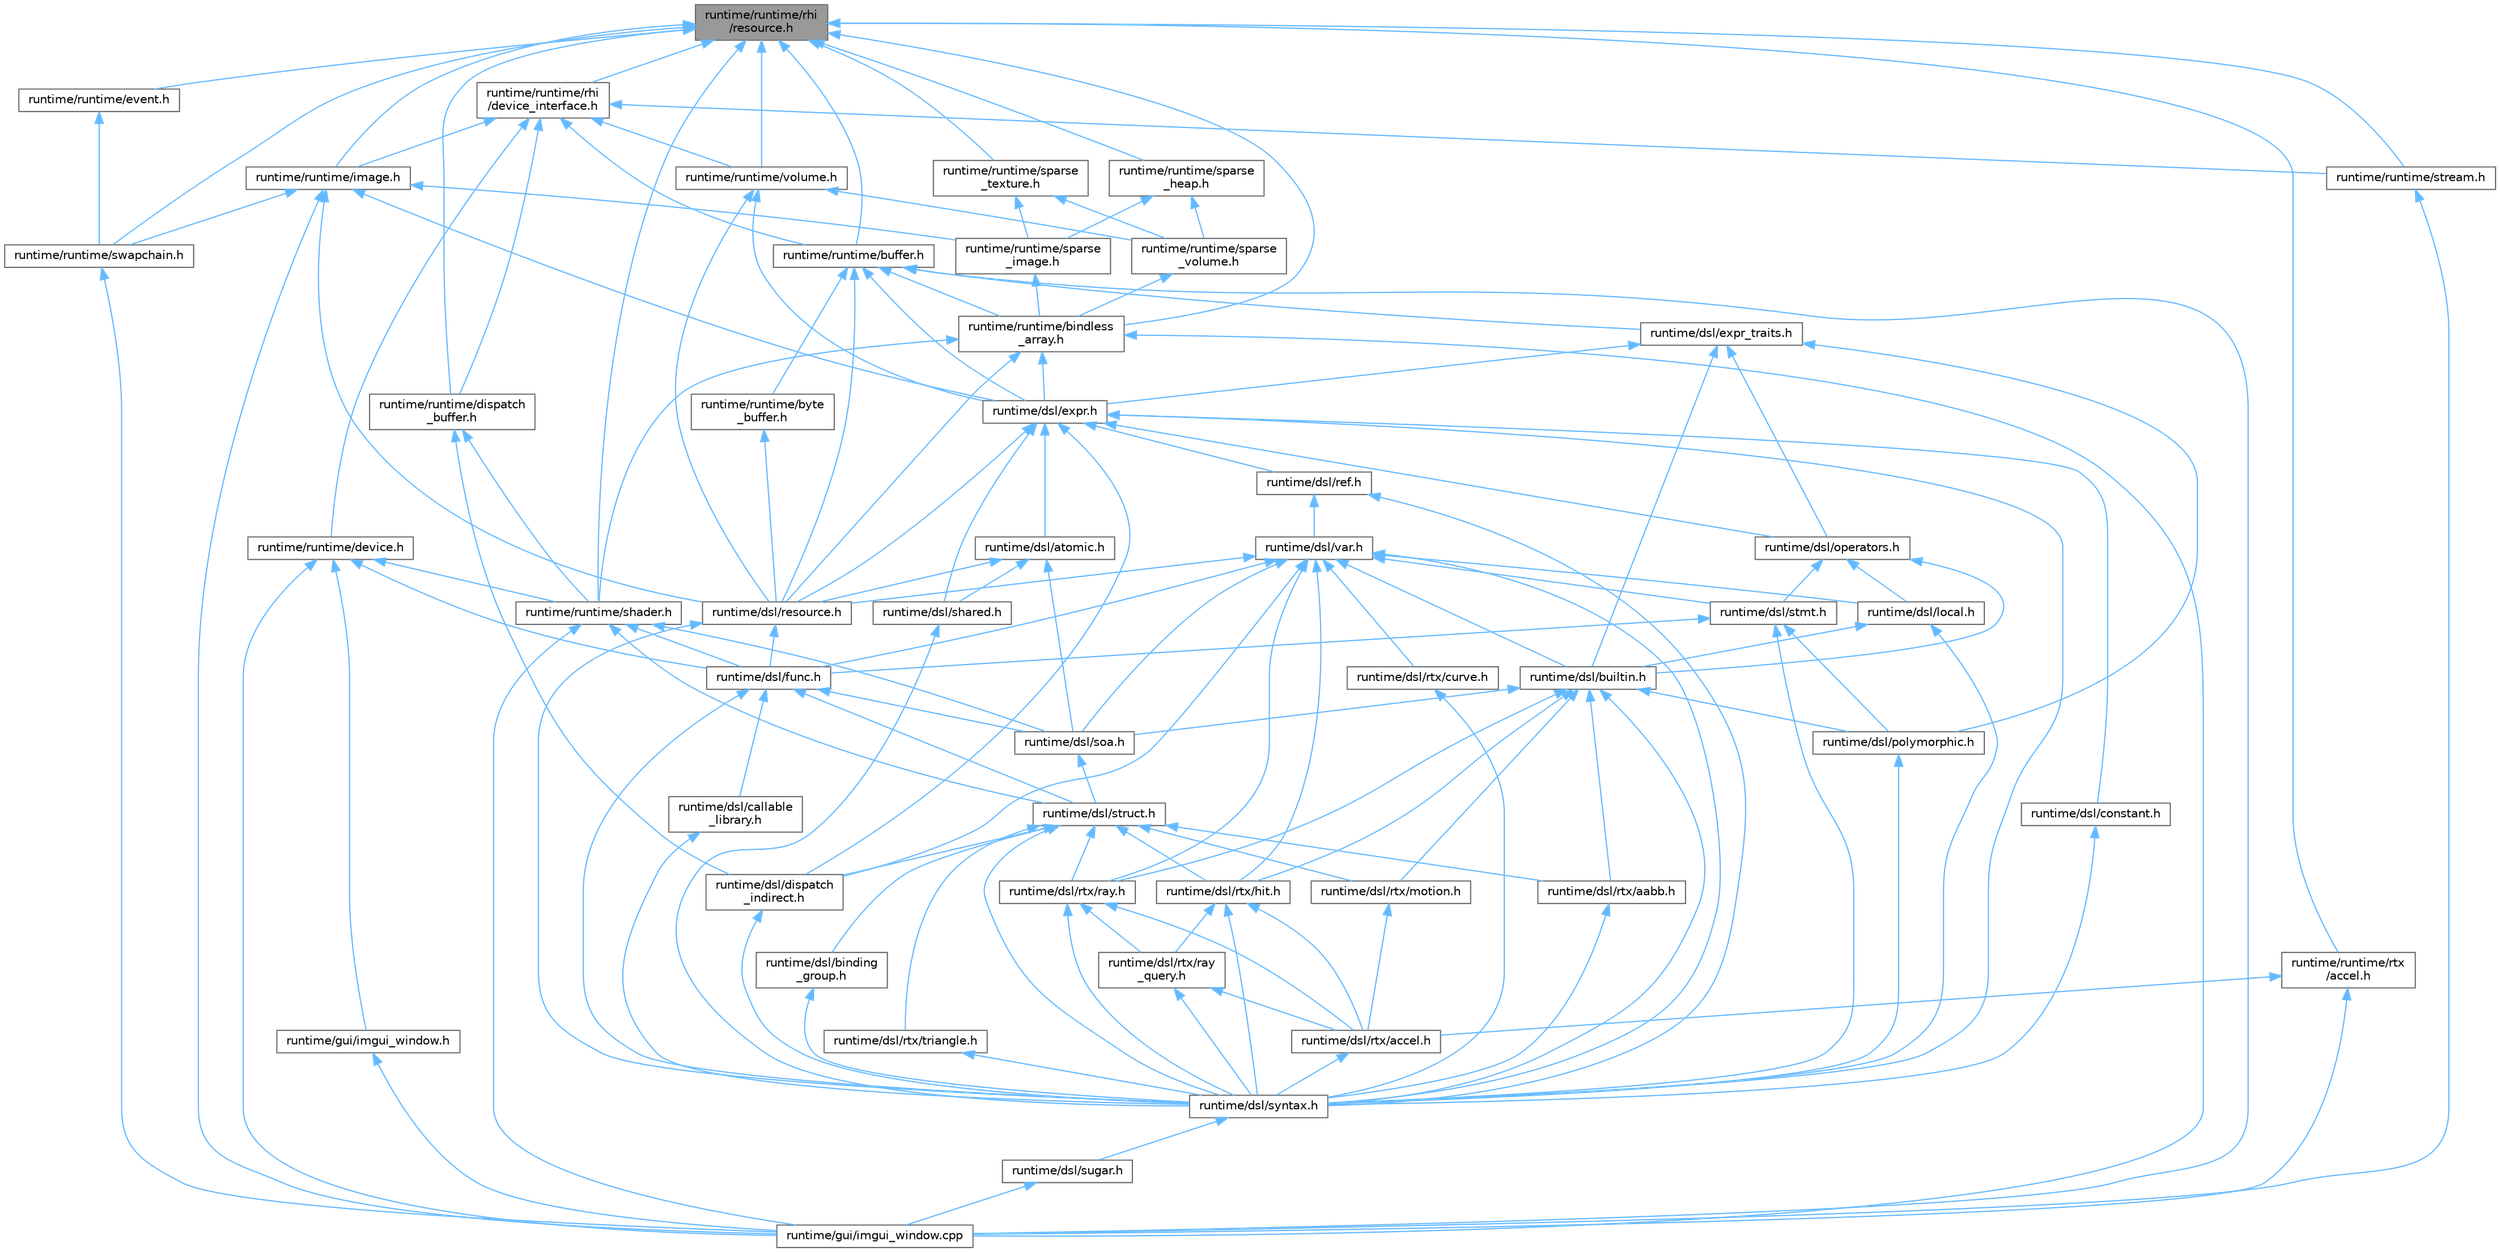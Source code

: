 digraph "runtime/runtime/rhi/resource.h"
{
 // LATEX_PDF_SIZE
  bgcolor="transparent";
  edge [fontname=Helvetica,fontsize=10,labelfontname=Helvetica,labelfontsize=10];
  node [fontname=Helvetica,fontsize=10,shape=box,height=0.2,width=0.4];
  Node1 [id="Node000001",label="runtime/runtime/rhi\l/resource.h",height=0.2,width=0.4,color="gray40", fillcolor="grey60", style="filled", fontcolor="black",tooltip=" "];
  Node1 -> Node2 [id="edge1_Node000001_Node000002",dir="back",color="steelblue1",style="solid",tooltip=" "];
  Node2 [id="Node000002",label="runtime/runtime/bindless\l_array.h",height=0.2,width=0.4,color="grey40", fillcolor="white", style="filled",URL="$bindless__array_8h.html",tooltip=" "];
  Node2 -> Node3 [id="edge2_Node000002_Node000003",dir="back",color="steelblue1",style="solid",tooltip=" "];
  Node3 [id="Node000003",label="runtime/dsl/expr.h",height=0.2,width=0.4,color="grey40", fillcolor="white", style="filled",URL="$expr_8h.html",tooltip=" "];
  Node3 -> Node4 [id="edge3_Node000003_Node000004",dir="back",color="steelblue1",style="solid",tooltip=" "];
  Node4 [id="Node000004",label="runtime/dsl/atomic.h",height=0.2,width=0.4,color="grey40", fillcolor="white", style="filled",URL="$dsl_2atomic_8h.html",tooltip=" "];
  Node4 -> Node5 [id="edge4_Node000004_Node000005",dir="back",color="steelblue1",style="solid",tooltip=" "];
  Node5 [id="Node000005",label="runtime/dsl/resource.h",height=0.2,width=0.4,color="grey40", fillcolor="white", style="filled",URL="$dsl_2resource_8h.html",tooltip=" "];
  Node5 -> Node6 [id="edge5_Node000005_Node000006",dir="back",color="steelblue1",style="solid",tooltip=" "];
  Node6 [id="Node000006",label="runtime/dsl/func.h",height=0.2,width=0.4,color="grey40", fillcolor="white", style="filled",URL="$func_8h.html",tooltip=" "];
  Node6 -> Node7 [id="edge6_Node000006_Node000007",dir="back",color="steelblue1",style="solid",tooltip=" "];
  Node7 [id="Node000007",label="runtime/dsl/callable\l_library.h",height=0.2,width=0.4,color="grey40", fillcolor="white", style="filled",URL="$dsl_2callable__library_8h.html",tooltip=" "];
  Node7 -> Node8 [id="edge7_Node000007_Node000008",dir="back",color="steelblue1",style="solid",tooltip=" "];
  Node8 [id="Node000008",label="runtime/dsl/syntax.h",height=0.2,width=0.4,color="grey40", fillcolor="white", style="filled",URL="$syntax_8h.html",tooltip=" "];
  Node8 -> Node9 [id="edge8_Node000008_Node000009",dir="back",color="steelblue1",style="solid",tooltip=" "];
  Node9 [id="Node000009",label="runtime/dsl/sugar.h",height=0.2,width=0.4,color="grey40", fillcolor="white", style="filled",URL="$sugar_8h.html",tooltip=" "];
  Node9 -> Node10 [id="edge9_Node000009_Node000010",dir="back",color="steelblue1",style="solid",tooltip=" "];
  Node10 [id="Node000010",label="runtime/gui/imgui_window.cpp",height=0.2,width=0.4,color="grey40", fillcolor="white", style="filled",URL="$imgui__window_8cpp.html",tooltip=" "];
  Node6 -> Node11 [id="edge10_Node000006_Node000011",dir="back",color="steelblue1",style="solid",tooltip=" "];
  Node11 [id="Node000011",label="runtime/dsl/soa.h",height=0.2,width=0.4,color="grey40", fillcolor="white", style="filled",URL="$soa_8h.html",tooltip=" "];
  Node11 -> Node12 [id="edge11_Node000011_Node000012",dir="back",color="steelblue1",style="solid",tooltip=" "];
  Node12 [id="Node000012",label="runtime/dsl/struct.h",height=0.2,width=0.4,color="grey40", fillcolor="white", style="filled",URL="$struct_8h.html",tooltip=" "];
  Node12 -> Node13 [id="edge12_Node000012_Node000013",dir="back",color="steelblue1",style="solid",tooltip=" "];
  Node13 [id="Node000013",label="runtime/dsl/binding\l_group.h",height=0.2,width=0.4,color="grey40", fillcolor="white", style="filled",URL="$binding__group_8h.html",tooltip=" "];
  Node13 -> Node8 [id="edge13_Node000013_Node000008",dir="back",color="steelblue1",style="solid",tooltip=" "];
  Node12 -> Node14 [id="edge14_Node000012_Node000014",dir="back",color="steelblue1",style="solid",tooltip=" "];
  Node14 [id="Node000014",label="runtime/dsl/dispatch\l_indirect.h",height=0.2,width=0.4,color="grey40", fillcolor="white", style="filled",URL="$dispatch__indirect_8h.html",tooltip=" "];
  Node14 -> Node8 [id="edge15_Node000014_Node000008",dir="back",color="steelblue1",style="solid",tooltip=" "];
  Node12 -> Node15 [id="edge16_Node000012_Node000015",dir="back",color="steelblue1",style="solid",tooltip=" "];
  Node15 [id="Node000015",label="runtime/dsl/rtx/aabb.h",height=0.2,width=0.4,color="grey40", fillcolor="white", style="filled",URL="$dsl_2rtx_2aabb_8h.html",tooltip=" "];
  Node15 -> Node8 [id="edge17_Node000015_Node000008",dir="back",color="steelblue1",style="solid",tooltip=" "];
  Node12 -> Node16 [id="edge18_Node000012_Node000016",dir="back",color="steelblue1",style="solid",tooltip=" "];
  Node16 [id="Node000016",label="runtime/dsl/rtx/hit.h",height=0.2,width=0.4,color="grey40", fillcolor="white", style="filled",URL="$dsl_2rtx_2hit_8h.html",tooltip=" "];
  Node16 -> Node17 [id="edge19_Node000016_Node000017",dir="back",color="steelblue1",style="solid",tooltip=" "];
  Node17 [id="Node000017",label="runtime/dsl/rtx/accel.h",height=0.2,width=0.4,color="grey40", fillcolor="white", style="filled",URL="$dsl_2rtx_2accel_8h.html",tooltip=" "];
  Node17 -> Node8 [id="edge20_Node000017_Node000008",dir="back",color="steelblue1",style="solid",tooltip=" "];
  Node16 -> Node18 [id="edge21_Node000016_Node000018",dir="back",color="steelblue1",style="solid",tooltip=" "];
  Node18 [id="Node000018",label="runtime/dsl/rtx/ray\l_query.h",height=0.2,width=0.4,color="grey40", fillcolor="white", style="filled",URL="$ray__query_8h.html",tooltip=" "];
  Node18 -> Node17 [id="edge22_Node000018_Node000017",dir="back",color="steelblue1",style="solid",tooltip=" "];
  Node18 -> Node8 [id="edge23_Node000018_Node000008",dir="back",color="steelblue1",style="solid",tooltip=" "];
  Node16 -> Node8 [id="edge24_Node000016_Node000008",dir="back",color="steelblue1",style="solid",tooltip=" "];
  Node12 -> Node19 [id="edge25_Node000012_Node000019",dir="back",color="steelblue1",style="solid",tooltip=" "];
  Node19 [id="Node000019",label="runtime/dsl/rtx/motion.h",height=0.2,width=0.4,color="grey40", fillcolor="white", style="filled",URL="$motion_8h.html",tooltip=" "];
  Node19 -> Node17 [id="edge26_Node000019_Node000017",dir="back",color="steelblue1",style="solid",tooltip=" "];
  Node12 -> Node20 [id="edge27_Node000012_Node000020",dir="back",color="steelblue1",style="solid",tooltip=" "];
  Node20 [id="Node000020",label="runtime/dsl/rtx/ray.h",height=0.2,width=0.4,color="grey40", fillcolor="white", style="filled",URL="$dsl_2rtx_2ray_8h.html",tooltip=" "];
  Node20 -> Node17 [id="edge28_Node000020_Node000017",dir="back",color="steelblue1",style="solid",tooltip=" "];
  Node20 -> Node18 [id="edge29_Node000020_Node000018",dir="back",color="steelblue1",style="solid",tooltip=" "];
  Node20 -> Node8 [id="edge30_Node000020_Node000008",dir="back",color="steelblue1",style="solid",tooltip=" "];
  Node12 -> Node21 [id="edge31_Node000012_Node000021",dir="back",color="steelblue1",style="solid",tooltip=" "];
  Node21 [id="Node000021",label="runtime/dsl/rtx/triangle.h",height=0.2,width=0.4,color="grey40", fillcolor="white", style="filled",URL="$dsl_2rtx_2triangle_8h.html",tooltip=" "];
  Node21 -> Node8 [id="edge32_Node000021_Node000008",dir="back",color="steelblue1",style="solid",tooltip=" "];
  Node12 -> Node8 [id="edge33_Node000012_Node000008",dir="back",color="steelblue1",style="solid",tooltip=" "];
  Node6 -> Node12 [id="edge34_Node000006_Node000012",dir="back",color="steelblue1",style="solid",tooltip=" "];
  Node6 -> Node8 [id="edge35_Node000006_Node000008",dir="back",color="steelblue1",style="solid",tooltip=" "];
  Node5 -> Node8 [id="edge36_Node000005_Node000008",dir="back",color="steelblue1",style="solid",tooltip=" "];
  Node4 -> Node22 [id="edge37_Node000004_Node000022",dir="back",color="steelblue1",style="solid",tooltip=" "];
  Node22 [id="Node000022",label="runtime/dsl/shared.h",height=0.2,width=0.4,color="grey40", fillcolor="white", style="filled",URL="$shared_8h.html",tooltip=" "];
  Node22 -> Node8 [id="edge38_Node000022_Node000008",dir="back",color="steelblue1",style="solid",tooltip=" "];
  Node4 -> Node11 [id="edge39_Node000004_Node000011",dir="back",color="steelblue1",style="solid",tooltip=" "];
  Node3 -> Node23 [id="edge40_Node000003_Node000023",dir="back",color="steelblue1",style="solid",tooltip=" "];
  Node23 [id="Node000023",label="runtime/dsl/constant.h",height=0.2,width=0.4,color="grey40", fillcolor="white", style="filled",URL="$constant_8h.html",tooltip=" "];
  Node23 -> Node8 [id="edge41_Node000023_Node000008",dir="back",color="steelblue1",style="solid",tooltip=" "];
  Node3 -> Node14 [id="edge42_Node000003_Node000014",dir="back",color="steelblue1",style="solid",tooltip=" "];
  Node3 -> Node24 [id="edge43_Node000003_Node000024",dir="back",color="steelblue1",style="solid",tooltip=" "];
  Node24 [id="Node000024",label="runtime/dsl/operators.h",height=0.2,width=0.4,color="grey40", fillcolor="white", style="filled",URL="$operators_8h.html",tooltip=" "];
  Node24 -> Node25 [id="edge44_Node000024_Node000025",dir="back",color="steelblue1",style="solid",tooltip=" "];
  Node25 [id="Node000025",label="runtime/dsl/builtin.h",height=0.2,width=0.4,color="grey40", fillcolor="white", style="filled",URL="$builtin_8h.html",tooltip=" "];
  Node25 -> Node26 [id="edge45_Node000025_Node000026",dir="back",color="steelblue1",style="solid",tooltip=" "];
  Node26 [id="Node000026",label="runtime/dsl/polymorphic.h",height=0.2,width=0.4,color="grey40", fillcolor="white", style="filled",URL="$polymorphic_8h.html",tooltip=" "];
  Node26 -> Node8 [id="edge46_Node000026_Node000008",dir="back",color="steelblue1",style="solid",tooltip=" "];
  Node25 -> Node15 [id="edge47_Node000025_Node000015",dir="back",color="steelblue1",style="solid",tooltip=" "];
  Node25 -> Node16 [id="edge48_Node000025_Node000016",dir="back",color="steelblue1",style="solid",tooltip=" "];
  Node25 -> Node19 [id="edge49_Node000025_Node000019",dir="back",color="steelblue1",style="solid",tooltip=" "];
  Node25 -> Node20 [id="edge50_Node000025_Node000020",dir="back",color="steelblue1",style="solid",tooltip=" "];
  Node25 -> Node11 [id="edge51_Node000025_Node000011",dir="back",color="steelblue1",style="solid",tooltip=" "];
  Node25 -> Node8 [id="edge52_Node000025_Node000008",dir="back",color="steelblue1",style="solid",tooltip=" "];
  Node24 -> Node27 [id="edge53_Node000024_Node000027",dir="back",color="steelblue1",style="solid",tooltip=" "];
  Node27 [id="Node000027",label="runtime/dsl/local.h",height=0.2,width=0.4,color="grey40", fillcolor="white", style="filled",URL="$local_8h.html",tooltip=" "];
  Node27 -> Node25 [id="edge54_Node000027_Node000025",dir="back",color="steelblue1",style="solid",tooltip=" "];
  Node27 -> Node8 [id="edge55_Node000027_Node000008",dir="back",color="steelblue1",style="solid",tooltip=" "];
  Node24 -> Node28 [id="edge56_Node000024_Node000028",dir="back",color="steelblue1",style="solid",tooltip=" "];
  Node28 [id="Node000028",label="runtime/dsl/stmt.h",height=0.2,width=0.4,color="grey40", fillcolor="white", style="filled",URL="$stmt_8h.html",tooltip=" "];
  Node28 -> Node6 [id="edge57_Node000028_Node000006",dir="back",color="steelblue1",style="solid",tooltip=" "];
  Node28 -> Node26 [id="edge58_Node000028_Node000026",dir="back",color="steelblue1",style="solid",tooltip=" "];
  Node28 -> Node8 [id="edge59_Node000028_Node000008",dir="back",color="steelblue1",style="solid",tooltip=" "];
  Node3 -> Node29 [id="edge60_Node000003_Node000029",dir="back",color="steelblue1",style="solid",tooltip=" "];
  Node29 [id="Node000029",label="runtime/dsl/ref.h",height=0.2,width=0.4,color="grey40", fillcolor="white", style="filled",URL="$ref_8h.html",tooltip=" "];
  Node29 -> Node8 [id="edge61_Node000029_Node000008",dir="back",color="steelblue1",style="solid",tooltip=" "];
  Node29 -> Node30 [id="edge62_Node000029_Node000030",dir="back",color="steelblue1",style="solid",tooltip=" "];
  Node30 [id="Node000030",label="runtime/dsl/var.h",height=0.2,width=0.4,color="grey40", fillcolor="white", style="filled",URL="$var_8h.html",tooltip=" "];
  Node30 -> Node25 [id="edge63_Node000030_Node000025",dir="back",color="steelblue1",style="solid",tooltip=" "];
  Node30 -> Node14 [id="edge64_Node000030_Node000014",dir="back",color="steelblue1",style="solid",tooltip=" "];
  Node30 -> Node6 [id="edge65_Node000030_Node000006",dir="back",color="steelblue1",style="solid",tooltip=" "];
  Node30 -> Node27 [id="edge66_Node000030_Node000027",dir="back",color="steelblue1",style="solid",tooltip=" "];
  Node30 -> Node5 [id="edge67_Node000030_Node000005",dir="back",color="steelblue1",style="solid",tooltip=" "];
  Node30 -> Node31 [id="edge68_Node000030_Node000031",dir="back",color="steelblue1",style="solid",tooltip=" "];
  Node31 [id="Node000031",label="runtime/dsl/rtx/curve.h",height=0.2,width=0.4,color="grey40", fillcolor="white", style="filled",URL="$dsl_2rtx_2curve_8h.html",tooltip=" "];
  Node31 -> Node8 [id="edge69_Node000031_Node000008",dir="back",color="steelblue1",style="solid",tooltip=" "];
  Node30 -> Node16 [id="edge70_Node000030_Node000016",dir="back",color="steelblue1",style="solid",tooltip=" "];
  Node30 -> Node20 [id="edge71_Node000030_Node000020",dir="back",color="steelblue1",style="solid",tooltip=" "];
  Node30 -> Node11 [id="edge72_Node000030_Node000011",dir="back",color="steelblue1",style="solid",tooltip=" "];
  Node30 -> Node28 [id="edge73_Node000030_Node000028",dir="back",color="steelblue1",style="solid",tooltip=" "];
  Node30 -> Node8 [id="edge74_Node000030_Node000008",dir="back",color="steelblue1",style="solid",tooltip=" "];
  Node3 -> Node5 [id="edge75_Node000003_Node000005",dir="back",color="steelblue1",style="solid",tooltip=" "];
  Node3 -> Node22 [id="edge76_Node000003_Node000022",dir="back",color="steelblue1",style="solid",tooltip=" "];
  Node3 -> Node8 [id="edge77_Node000003_Node000008",dir="back",color="steelblue1",style="solid",tooltip=" "];
  Node2 -> Node5 [id="edge78_Node000002_Node000005",dir="back",color="steelblue1",style="solid",tooltip=" "];
  Node2 -> Node10 [id="edge79_Node000002_Node000010",dir="back",color="steelblue1",style="solid",tooltip=" "];
  Node2 -> Node32 [id="edge80_Node000002_Node000032",dir="back",color="steelblue1",style="solid",tooltip=" "];
  Node32 [id="Node000032",label="runtime/runtime/shader.h",height=0.2,width=0.4,color="grey40", fillcolor="white", style="filled",URL="$shader_8h.html",tooltip=" "];
  Node32 -> Node6 [id="edge81_Node000032_Node000006",dir="back",color="steelblue1",style="solid",tooltip=" "];
  Node32 -> Node11 [id="edge82_Node000032_Node000011",dir="back",color="steelblue1",style="solid",tooltip=" "];
  Node32 -> Node12 [id="edge83_Node000032_Node000012",dir="back",color="steelblue1",style="solid",tooltip=" "];
  Node32 -> Node10 [id="edge84_Node000032_Node000010",dir="back",color="steelblue1",style="solid",tooltip=" "];
  Node1 -> Node33 [id="edge85_Node000001_Node000033",dir="back",color="steelblue1",style="solid",tooltip=" "];
  Node33 [id="Node000033",label="runtime/runtime/buffer.h",height=0.2,width=0.4,color="grey40", fillcolor="white", style="filled",URL="$buffer_8h.html",tooltip=" "];
  Node33 -> Node3 [id="edge86_Node000033_Node000003",dir="back",color="steelblue1",style="solid",tooltip=" "];
  Node33 -> Node34 [id="edge87_Node000033_Node000034",dir="back",color="steelblue1",style="solid",tooltip=" "];
  Node34 [id="Node000034",label="runtime/dsl/expr_traits.h",height=0.2,width=0.4,color="grey40", fillcolor="white", style="filled",URL="$expr__traits_8h.html",tooltip=" "];
  Node34 -> Node25 [id="edge88_Node000034_Node000025",dir="back",color="steelblue1",style="solid",tooltip=" "];
  Node34 -> Node3 [id="edge89_Node000034_Node000003",dir="back",color="steelblue1",style="solid",tooltip=" "];
  Node34 -> Node24 [id="edge90_Node000034_Node000024",dir="back",color="steelblue1",style="solid",tooltip=" "];
  Node34 -> Node26 [id="edge91_Node000034_Node000026",dir="back",color="steelblue1",style="solid",tooltip=" "];
  Node33 -> Node5 [id="edge92_Node000033_Node000005",dir="back",color="steelblue1",style="solid",tooltip=" "];
  Node33 -> Node10 [id="edge93_Node000033_Node000010",dir="back",color="steelblue1",style="solid",tooltip=" "];
  Node33 -> Node2 [id="edge94_Node000033_Node000002",dir="back",color="steelblue1",style="solid",tooltip=" "];
  Node33 -> Node35 [id="edge95_Node000033_Node000035",dir="back",color="steelblue1",style="solid",tooltip=" "];
  Node35 [id="Node000035",label="runtime/runtime/byte\l_buffer.h",height=0.2,width=0.4,color="grey40", fillcolor="white", style="filled",URL="$byte__buffer_8h.html",tooltip=" "];
  Node35 -> Node5 [id="edge96_Node000035_Node000005",dir="back",color="steelblue1",style="solid",tooltip=" "];
  Node1 -> Node36 [id="edge97_Node000001_Node000036",dir="back",color="steelblue1",style="solid",tooltip=" "];
  Node36 [id="Node000036",label="runtime/runtime/dispatch\l_buffer.h",height=0.2,width=0.4,color="grey40", fillcolor="white", style="filled",URL="$dispatch__buffer_8h.html",tooltip=" "];
  Node36 -> Node14 [id="edge98_Node000036_Node000014",dir="back",color="steelblue1",style="solid",tooltip=" "];
  Node36 -> Node32 [id="edge99_Node000036_Node000032",dir="back",color="steelblue1",style="solid",tooltip=" "];
  Node1 -> Node37 [id="edge100_Node000001_Node000037",dir="back",color="steelblue1",style="solid",tooltip=" "];
  Node37 [id="Node000037",label="runtime/runtime/event.h",height=0.2,width=0.4,color="grey40", fillcolor="white", style="filled",URL="$event_8h.html",tooltip=" "];
  Node37 -> Node38 [id="edge101_Node000037_Node000038",dir="back",color="steelblue1",style="solid",tooltip=" "];
  Node38 [id="Node000038",label="runtime/runtime/swapchain.h",height=0.2,width=0.4,color="grey40", fillcolor="white", style="filled",URL="$swapchain_8h.html",tooltip=" "];
  Node38 -> Node10 [id="edge102_Node000038_Node000010",dir="back",color="steelblue1",style="solid",tooltip=" "];
  Node1 -> Node39 [id="edge103_Node000001_Node000039",dir="back",color="steelblue1",style="solid",tooltip=" "];
  Node39 [id="Node000039",label="runtime/runtime/image.h",height=0.2,width=0.4,color="grey40", fillcolor="white", style="filled",URL="$image_8h.html",tooltip=" "];
  Node39 -> Node3 [id="edge104_Node000039_Node000003",dir="back",color="steelblue1",style="solid",tooltip=" "];
  Node39 -> Node5 [id="edge105_Node000039_Node000005",dir="back",color="steelblue1",style="solid",tooltip=" "];
  Node39 -> Node10 [id="edge106_Node000039_Node000010",dir="back",color="steelblue1",style="solid",tooltip=" "];
  Node39 -> Node40 [id="edge107_Node000039_Node000040",dir="back",color="steelblue1",style="solid",tooltip=" "];
  Node40 [id="Node000040",label="runtime/runtime/sparse\l_image.h",height=0.2,width=0.4,color="grey40", fillcolor="white", style="filled",URL="$sparse__image_8h.html",tooltip=" "];
  Node40 -> Node2 [id="edge108_Node000040_Node000002",dir="back",color="steelblue1",style="solid",tooltip=" "];
  Node39 -> Node38 [id="edge109_Node000039_Node000038",dir="back",color="steelblue1",style="solid",tooltip=" "];
  Node1 -> Node41 [id="edge110_Node000001_Node000041",dir="back",color="steelblue1",style="solid",tooltip=" "];
  Node41 [id="Node000041",label="runtime/runtime/rhi\l/device_interface.h",height=0.2,width=0.4,color="grey40", fillcolor="white", style="filled",URL="$device__interface_8h.html",tooltip=" "];
  Node41 -> Node33 [id="edge111_Node000041_Node000033",dir="back",color="steelblue1",style="solid",tooltip=" "];
  Node41 -> Node42 [id="edge112_Node000041_Node000042",dir="back",color="steelblue1",style="solid",tooltip=" "];
  Node42 [id="Node000042",label="runtime/runtime/device.h",height=0.2,width=0.4,color="grey40", fillcolor="white", style="filled",URL="$device_8h.html",tooltip=" "];
  Node42 -> Node6 [id="edge113_Node000042_Node000006",dir="back",color="steelblue1",style="solid",tooltip=" "];
  Node42 -> Node10 [id="edge114_Node000042_Node000010",dir="back",color="steelblue1",style="solid",tooltip=" "];
  Node42 -> Node43 [id="edge115_Node000042_Node000043",dir="back",color="steelblue1",style="solid",tooltip=" "];
  Node43 [id="Node000043",label="runtime/gui/imgui_window.h",height=0.2,width=0.4,color="grey40", fillcolor="white", style="filled",URL="$imgui__window_8h.html",tooltip=" "];
  Node43 -> Node10 [id="edge116_Node000043_Node000010",dir="back",color="steelblue1",style="solid",tooltip=" "];
  Node42 -> Node32 [id="edge117_Node000042_Node000032",dir="back",color="steelblue1",style="solid",tooltip=" "];
  Node41 -> Node36 [id="edge118_Node000041_Node000036",dir="back",color="steelblue1",style="solid",tooltip=" "];
  Node41 -> Node39 [id="edge119_Node000041_Node000039",dir="back",color="steelblue1",style="solid",tooltip=" "];
  Node41 -> Node44 [id="edge120_Node000041_Node000044",dir="back",color="steelblue1",style="solid",tooltip=" "];
  Node44 [id="Node000044",label="runtime/runtime/stream.h",height=0.2,width=0.4,color="grey40", fillcolor="white", style="filled",URL="$stream_8h.html",tooltip=" "];
  Node44 -> Node10 [id="edge121_Node000044_Node000010",dir="back",color="steelblue1",style="solid",tooltip=" "];
  Node41 -> Node45 [id="edge122_Node000041_Node000045",dir="back",color="steelblue1",style="solid",tooltip=" "];
  Node45 [id="Node000045",label="runtime/runtime/volume.h",height=0.2,width=0.4,color="grey40", fillcolor="white", style="filled",URL="$volume_8h.html",tooltip=" "];
  Node45 -> Node3 [id="edge123_Node000045_Node000003",dir="back",color="steelblue1",style="solid",tooltip=" "];
  Node45 -> Node5 [id="edge124_Node000045_Node000005",dir="back",color="steelblue1",style="solid",tooltip=" "];
  Node45 -> Node46 [id="edge125_Node000045_Node000046",dir="back",color="steelblue1",style="solid",tooltip=" "];
  Node46 [id="Node000046",label="runtime/runtime/sparse\l_volume.h",height=0.2,width=0.4,color="grey40", fillcolor="white", style="filled",URL="$sparse__volume_8h.html",tooltip=" "];
  Node46 -> Node2 [id="edge126_Node000046_Node000002",dir="back",color="steelblue1",style="solid",tooltip=" "];
  Node1 -> Node47 [id="edge127_Node000001_Node000047",dir="back",color="steelblue1",style="solid",tooltip=" "];
  Node47 [id="Node000047",label="runtime/runtime/rtx\l/accel.h",height=0.2,width=0.4,color="grey40", fillcolor="white", style="filled",URL="$runtime_2rtx_2accel_8h.html",tooltip=" "];
  Node47 -> Node17 [id="edge128_Node000047_Node000017",dir="back",color="steelblue1",style="solid",tooltip=" "];
  Node47 -> Node10 [id="edge129_Node000047_Node000010",dir="back",color="steelblue1",style="solid",tooltip=" "];
  Node1 -> Node32 [id="edge130_Node000001_Node000032",dir="back",color="steelblue1",style="solid",tooltip=" "];
  Node1 -> Node48 [id="edge131_Node000001_Node000048",dir="back",color="steelblue1",style="solid",tooltip=" "];
  Node48 [id="Node000048",label="runtime/runtime/sparse\l_heap.h",height=0.2,width=0.4,color="grey40", fillcolor="white", style="filled",URL="$sparse__heap_8h.html",tooltip=" "];
  Node48 -> Node40 [id="edge132_Node000048_Node000040",dir="back",color="steelblue1",style="solid",tooltip=" "];
  Node48 -> Node46 [id="edge133_Node000048_Node000046",dir="back",color="steelblue1",style="solid",tooltip=" "];
  Node1 -> Node49 [id="edge134_Node000001_Node000049",dir="back",color="steelblue1",style="solid",tooltip=" "];
  Node49 [id="Node000049",label="runtime/runtime/sparse\l_texture.h",height=0.2,width=0.4,color="grey40", fillcolor="white", style="filled",URL="$sparse__texture_8h.html",tooltip=" "];
  Node49 -> Node40 [id="edge135_Node000049_Node000040",dir="back",color="steelblue1",style="solid",tooltip=" "];
  Node49 -> Node46 [id="edge136_Node000049_Node000046",dir="back",color="steelblue1",style="solid",tooltip=" "];
  Node1 -> Node44 [id="edge137_Node000001_Node000044",dir="back",color="steelblue1",style="solid",tooltip=" "];
  Node1 -> Node38 [id="edge138_Node000001_Node000038",dir="back",color="steelblue1",style="solid",tooltip=" "];
  Node1 -> Node45 [id="edge139_Node000001_Node000045",dir="back",color="steelblue1",style="solid",tooltip=" "];
}
